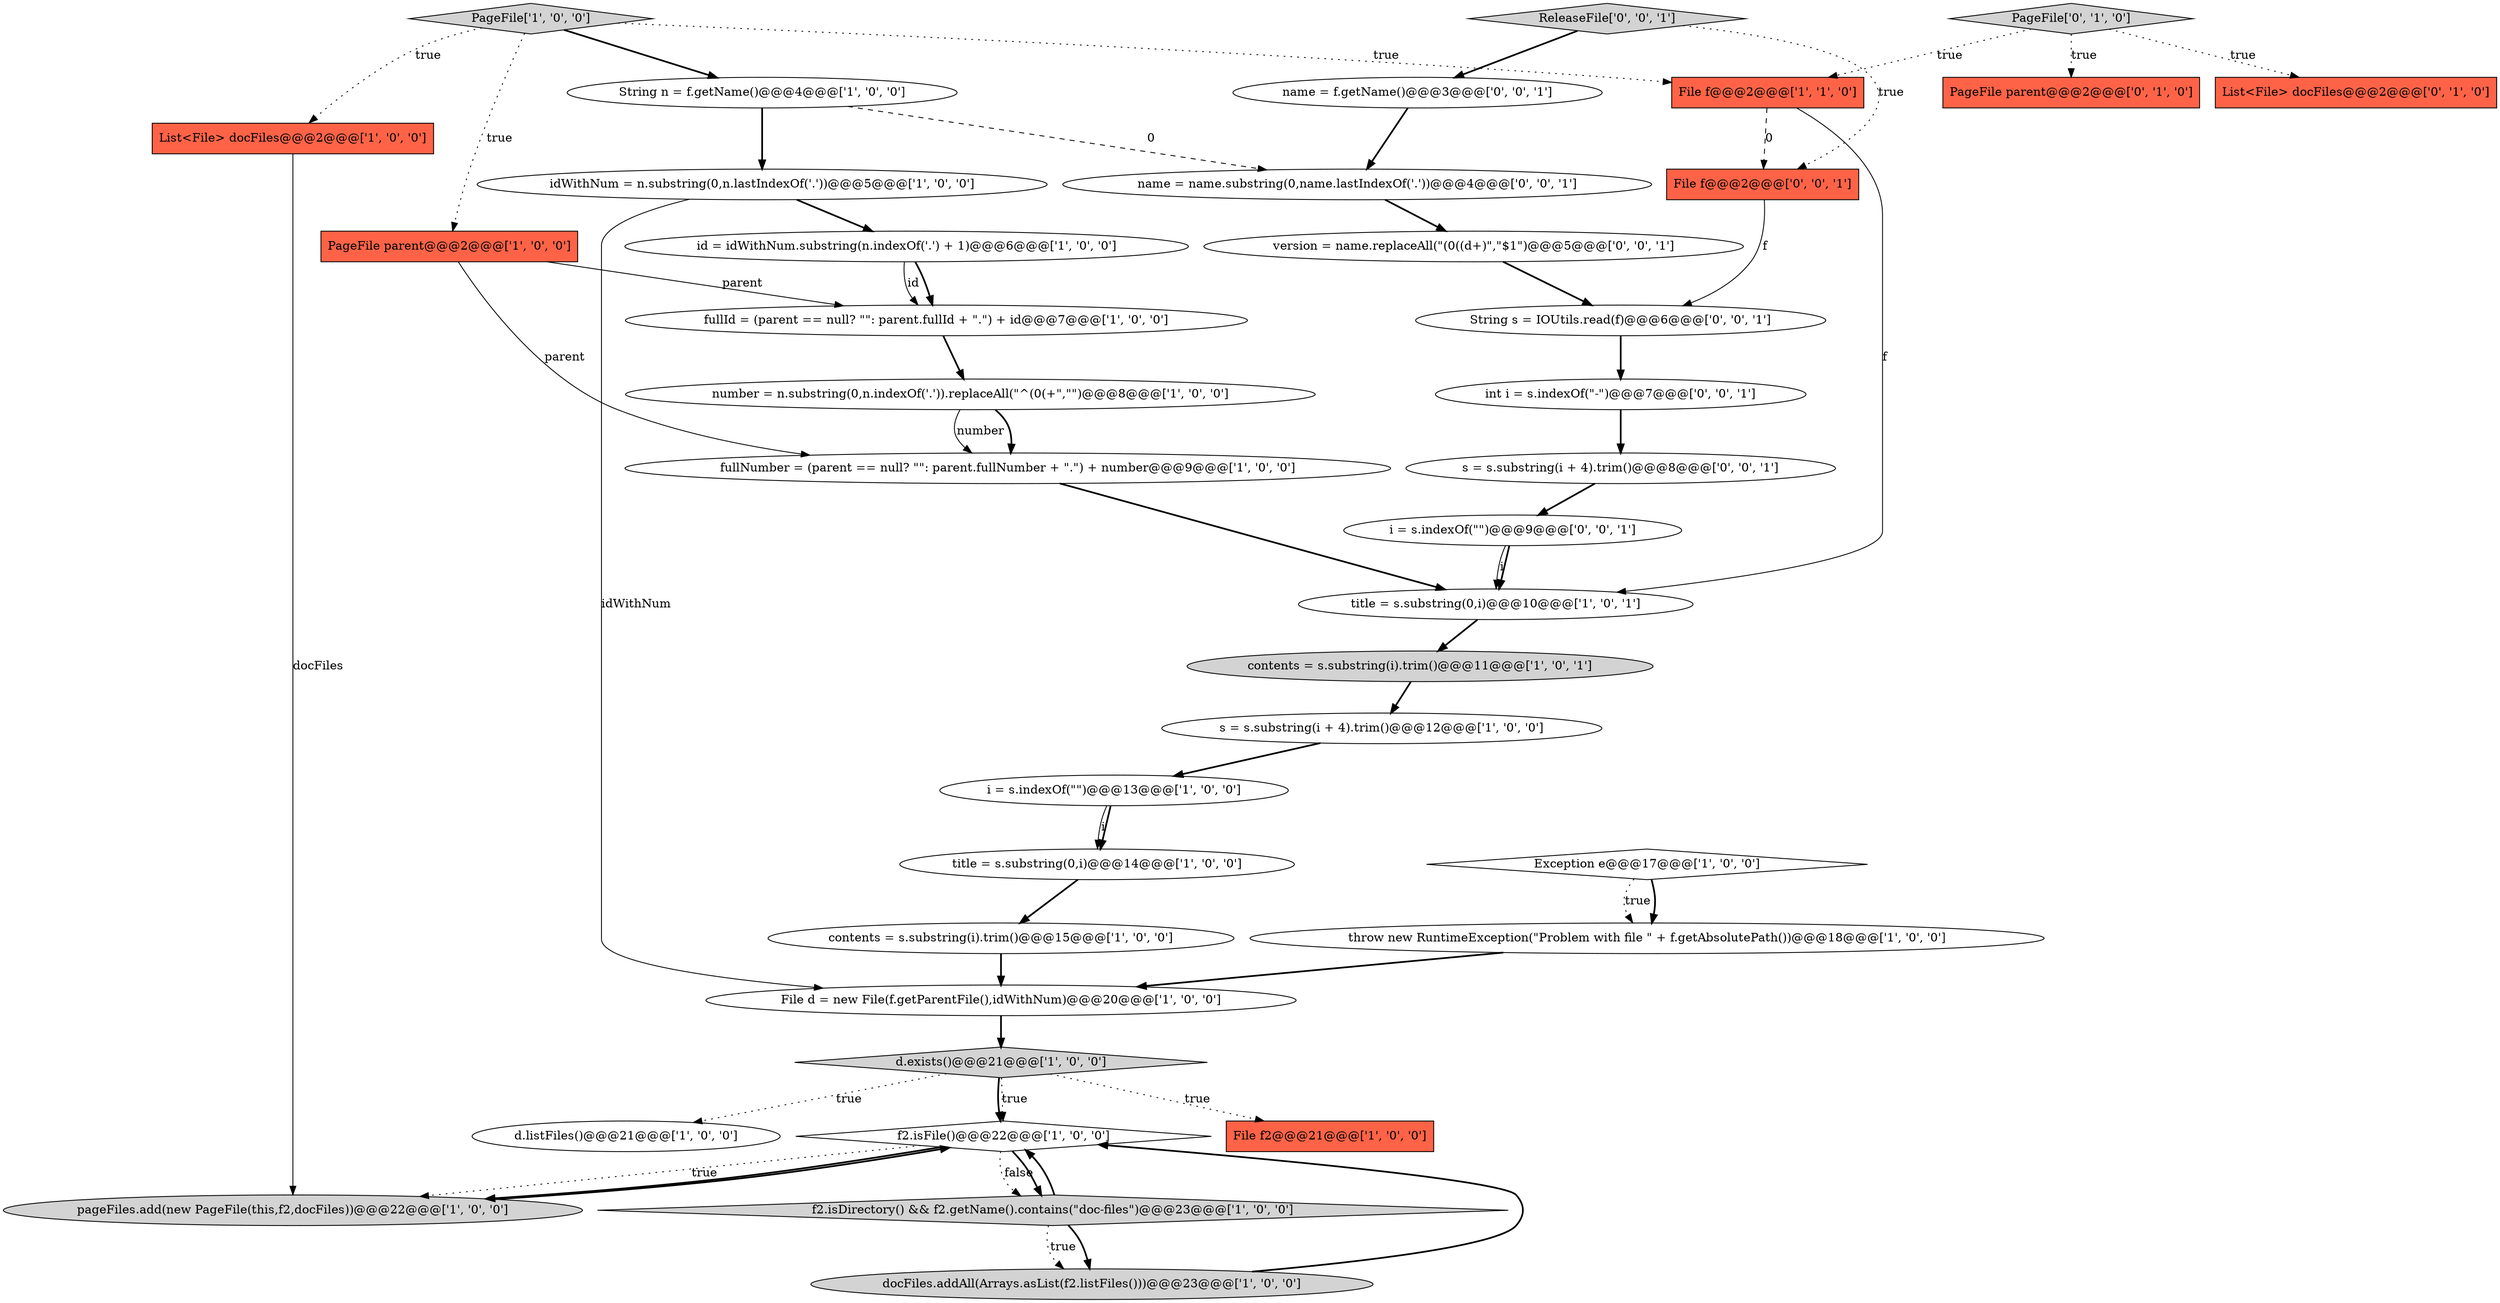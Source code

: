 digraph {
3 [style = filled, label = "number = n.substring(0,n.indexOf('.')).replaceAll(\"^(0(+\",\"\")@@@8@@@['1', '0', '0']", fillcolor = white, shape = ellipse image = "AAA0AAABBB1BBB"];
34 [style = filled, label = "ReleaseFile['0', '0', '1']", fillcolor = lightgray, shape = diamond image = "AAA0AAABBB3BBB"];
37 [style = filled, label = "File f@@@2@@@['0', '0', '1']", fillcolor = tomato, shape = box image = "AAA0AAABBB3BBB"];
23 [style = filled, label = "PageFile['1', '0', '0']", fillcolor = lightgray, shape = diamond image = "AAA0AAABBB1BBB"];
17 [style = filled, label = "throw new RuntimeException(\"Problem with file \" + f.getAbsolutePath())@@@18@@@['1', '0', '0']", fillcolor = white, shape = ellipse image = "AAA0AAABBB1BBB"];
28 [style = filled, label = "PageFile['0', '1', '0']", fillcolor = lightgray, shape = diamond image = "AAA0AAABBB2BBB"];
33 [style = filled, label = "version = name.replaceAll(\"(0((\d+)\",\"$1\")@@@5@@@['0', '0', '1']", fillcolor = white, shape = ellipse image = "AAA0AAABBB3BBB"];
2 [style = filled, label = "String n = f.getName()@@@4@@@['1', '0', '0']", fillcolor = white, shape = ellipse image = "AAA0AAABBB1BBB"];
36 [style = filled, label = "s = s.substring(i + 4).trim()@@@8@@@['0', '0', '1']", fillcolor = white, shape = ellipse image = "AAA0AAABBB3BBB"];
21 [style = filled, label = "fullId = (parent == null? \"\": parent.fullId + \".\") + id@@@7@@@['1', '0', '0']", fillcolor = white, shape = ellipse image = "AAA0AAABBB1BBB"];
20 [style = filled, label = "pageFiles.add(new PageFile(this,f2,docFiles))@@@22@@@['1', '0', '0']", fillcolor = lightgray, shape = ellipse image = "AAA0AAABBB1BBB"];
9 [style = filled, label = "contents = s.substring(i).trim()@@@11@@@['1', '0', '1']", fillcolor = lightgray, shape = ellipse image = "AAA0AAABBB1BBB"];
14 [style = filled, label = "id = idWithNum.substring(n.indexOf('.') + 1)@@@6@@@['1', '0', '0']", fillcolor = white, shape = ellipse image = "AAA0AAABBB1BBB"];
22 [style = filled, label = "File d = new File(f.getParentFile(),idWithNum)@@@20@@@['1', '0', '0']", fillcolor = white, shape = ellipse image = "AAA0AAABBB1BBB"];
12 [style = filled, label = "f2.isFile()@@@22@@@['1', '0', '0']", fillcolor = white, shape = diamond image = "AAA0AAABBB1BBB"];
4 [style = filled, label = "d.listFiles()@@@21@@@['1', '0', '0']", fillcolor = white, shape = ellipse image = "AAA0AAABBB1BBB"];
6 [style = filled, label = "File f2@@@21@@@['1', '0', '0']", fillcolor = tomato, shape = box image = "AAA0AAABBB1BBB"];
24 [style = filled, label = "fullNumber = (parent == null? \"\": parent.fullNumber + \".\") + number@@@9@@@['1', '0', '0']", fillcolor = white, shape = ellipse image = "AAA0AAABBB1BBB"];
8 [style = filled, label = "List<File> docFiles@@@2@@@['1', '0', '0']", fillcolor = tomato, shape = box image = "AAA0AAABBB1BBB"];
27 [style = filled, label = "PageFile parent@@@2@@@['0', '1', '0']", fillcolor = tomato, shape = box image = "AAA0AAABBB2BBB"];
13 [style = filled, label = "s = s.substring(i + 4).trim()@@@12@@@['1', '0', '0']", fillcolor = white, shape = ellipse image = "AAA0AAABBB1BBB"];
31 [style = filled, label = "int i = s.indexOf(\"-\")@@@7@@@['0', '0', '1']", fillcolor = white, shape = ellipse image = "AAA0AAABBB3BBB"];
15 [style = filled, label = "title = s.substring(0,i)@@@14@@@['1', '0', '0']", fillcolor = white, shape = ellipse image = "AAA0AAABBB1BBB"];
32 [style = filled, label = "String s = IOUtils.read(f)@@@6@@@['0', '0', '1']", fillcolor = white, shape = ellipse image = "AAA0AAABBB3BBB"];
18 [style = filled, label = "d.exists()@@@21@@@['1', '0', '0']", fillcolor = lightgray, shape = diamond image = "AAA0AAABBB1BBB"];
1 [style = filled, label = "i = s.indexOf(\"\")@@@13@@@['1', '0', '0']", fillcolor = white, shape = ellipse image = "AAA0AAABBB1BBB"];
5 [style = filled, label = "PageFile parent@@@2@@@['1', '0', '0']", fillcolor = tomato, shape = box image = "AAA0AAABBB1BBB"];
16 [style = filled, label = "docFiles.addAll(Arrays.asList(f2.listFiles()))@@@23@@@['1', '0', '0']", fillcolor = lightgray, shape = ellipse image = "AAA0AAABBB1BBB"];
19 [style = filled, label = "idWithNum = n.substring(0,n.lastIndexOf('.'))@@@5@@@['1', '0', '0']", fillcolor = white, shape = ellipse image = "AAA0AAABBB1BBB"];
29 [style = filled, label = "name = name.substring(0,name.lastIndexOf('.'))@@@4@@@['0', '0', '1']", fillcolor = white, shape = ellipse image = "AAA0AAABBB3BBB"];
35 [style = filled, label = "name = f.getName()@@@3@@@['0', '0', '1']", fillcolor = white, shape = ellipse image = "AAA0AAABBB3BBB"];
25 [style = filled, label = "Exception e@@@17@@@['1', '0', '0']", fillcolor = white, shape = diamond image = "AAA0AAABBB1BBB"];
11 [style = filled, label = "f2.isDirectory() && f2.getName().contains(\"doc-files\")@@@23@@@['1', '0', '0']", fillcolor = lightgray, shape = diamond image = "AAA0AAABBB1BBB"];
10 [style = filled, label = "File f@@@2@@@['1', '1', '0']", fillcolor = tomato, shape = box image = "AAA0AAABBB1BBB"];
0 [style = filled, label = "contents = s.substring(i).trim()@@@15@@@['1', '0', '0']", fillcolor = white, shape = ellipse image = "AAA0AAABBB1BBB"];
7 [style = filled, label = "title = s.substring(0,i)@@@10@@@['1', '0', '1']", fillcolor = white, shape = ellipse image = "AAA0AAABBB1BBB"];
26 [style = filled, label = "List<File> docFiles@@@2@@@['0', '1', '0']", fillcolor = tomato, shape = box image = "AAA0AAABBB2BBB"];
30 [style = filled, label = "i = s.indexOf(\"\")@@@9@@@['0', '0', '1']", fillcolor = white, shape = ellipse image = "AAA0AAABBB3BBB"];
10->37 [style = dashed, label="0"];
23->2 [style = bold, label=""];
10->7 [style = solid, label="f"];
8->20 [style = solid, label="docFiles"];
3->24 [style = bold, label=""];
21->3 [style = bold, label=""];
11->12 [style = bold, label=""];
24->7 [style = bold, label=""];
28->26 [style = dotted, label="true"];
5->24 [style = solid, label="parent"];
14->21 [style = bold, label=""];
0->22 [style = bold, label=""];
7->9 [style = bold, label=""];
36->30 [style = bold, label=""];
23->10 [style = dotted, label="true"];
9->13 [style = bold, label=""];
23->5 [style = dotted, label="true"];
30->7 [style = solid, label="i"];
11->16 [style = bold, label=""];
33->32 [style = bold, label=""];
12->11 [style = dotted, label="false"];
19->22 [style = solid, label="idWithNum"];
25->17 [style = bold, label=""];
28->27 [style = dotted, label="true"];
12->20 [style = dotted, label="true"];
18->12 [style = dotted, label="true"];
25->17 [style = dotted, label="true"];
11->16 [style = dotted, label="true"];
18->6 [style = dotted, label="true"];
16->12 [style = bold, label=""];
28->10 [style = dotted, label="true"];
5->21 [style = solid, label="parent"];
2->19 [style = bold, label=""];
1->15 [style = solid, label="i"];
15->0 [style = bold, label=""];
18->4 [style = dotted, label="true"];
37->32 [style = solid, label="f"];
32->31 [style = bold, label=""];
30->7 [style = bold, label=""];
23->8 [style = dotted, label="true"];
12->20 [style = bold, label=""];
22->18 [style = bold, label=""];
1->15 [style = bold, label=""];
2->29 [style = dashed, label="0"];
34->37 [style = dotted, label="true"];
13->1 [style = bold, label=""];
35->29 [style = bold, label=""];
12->11 [style = bold, label=""];
17->22 [style = bold, label=""];
19->14 [style = bold, label=""];
31->36 [style = bold, label=""];
18->12 [style = bold, label=""];
34->35 [style = bold, label=""];
3->24 [style = solid, label="number"];
14->21 [style = solid, label="id"];
20->12 [style = bold, label=""];
29->33 [style = bold, label=""];
}
